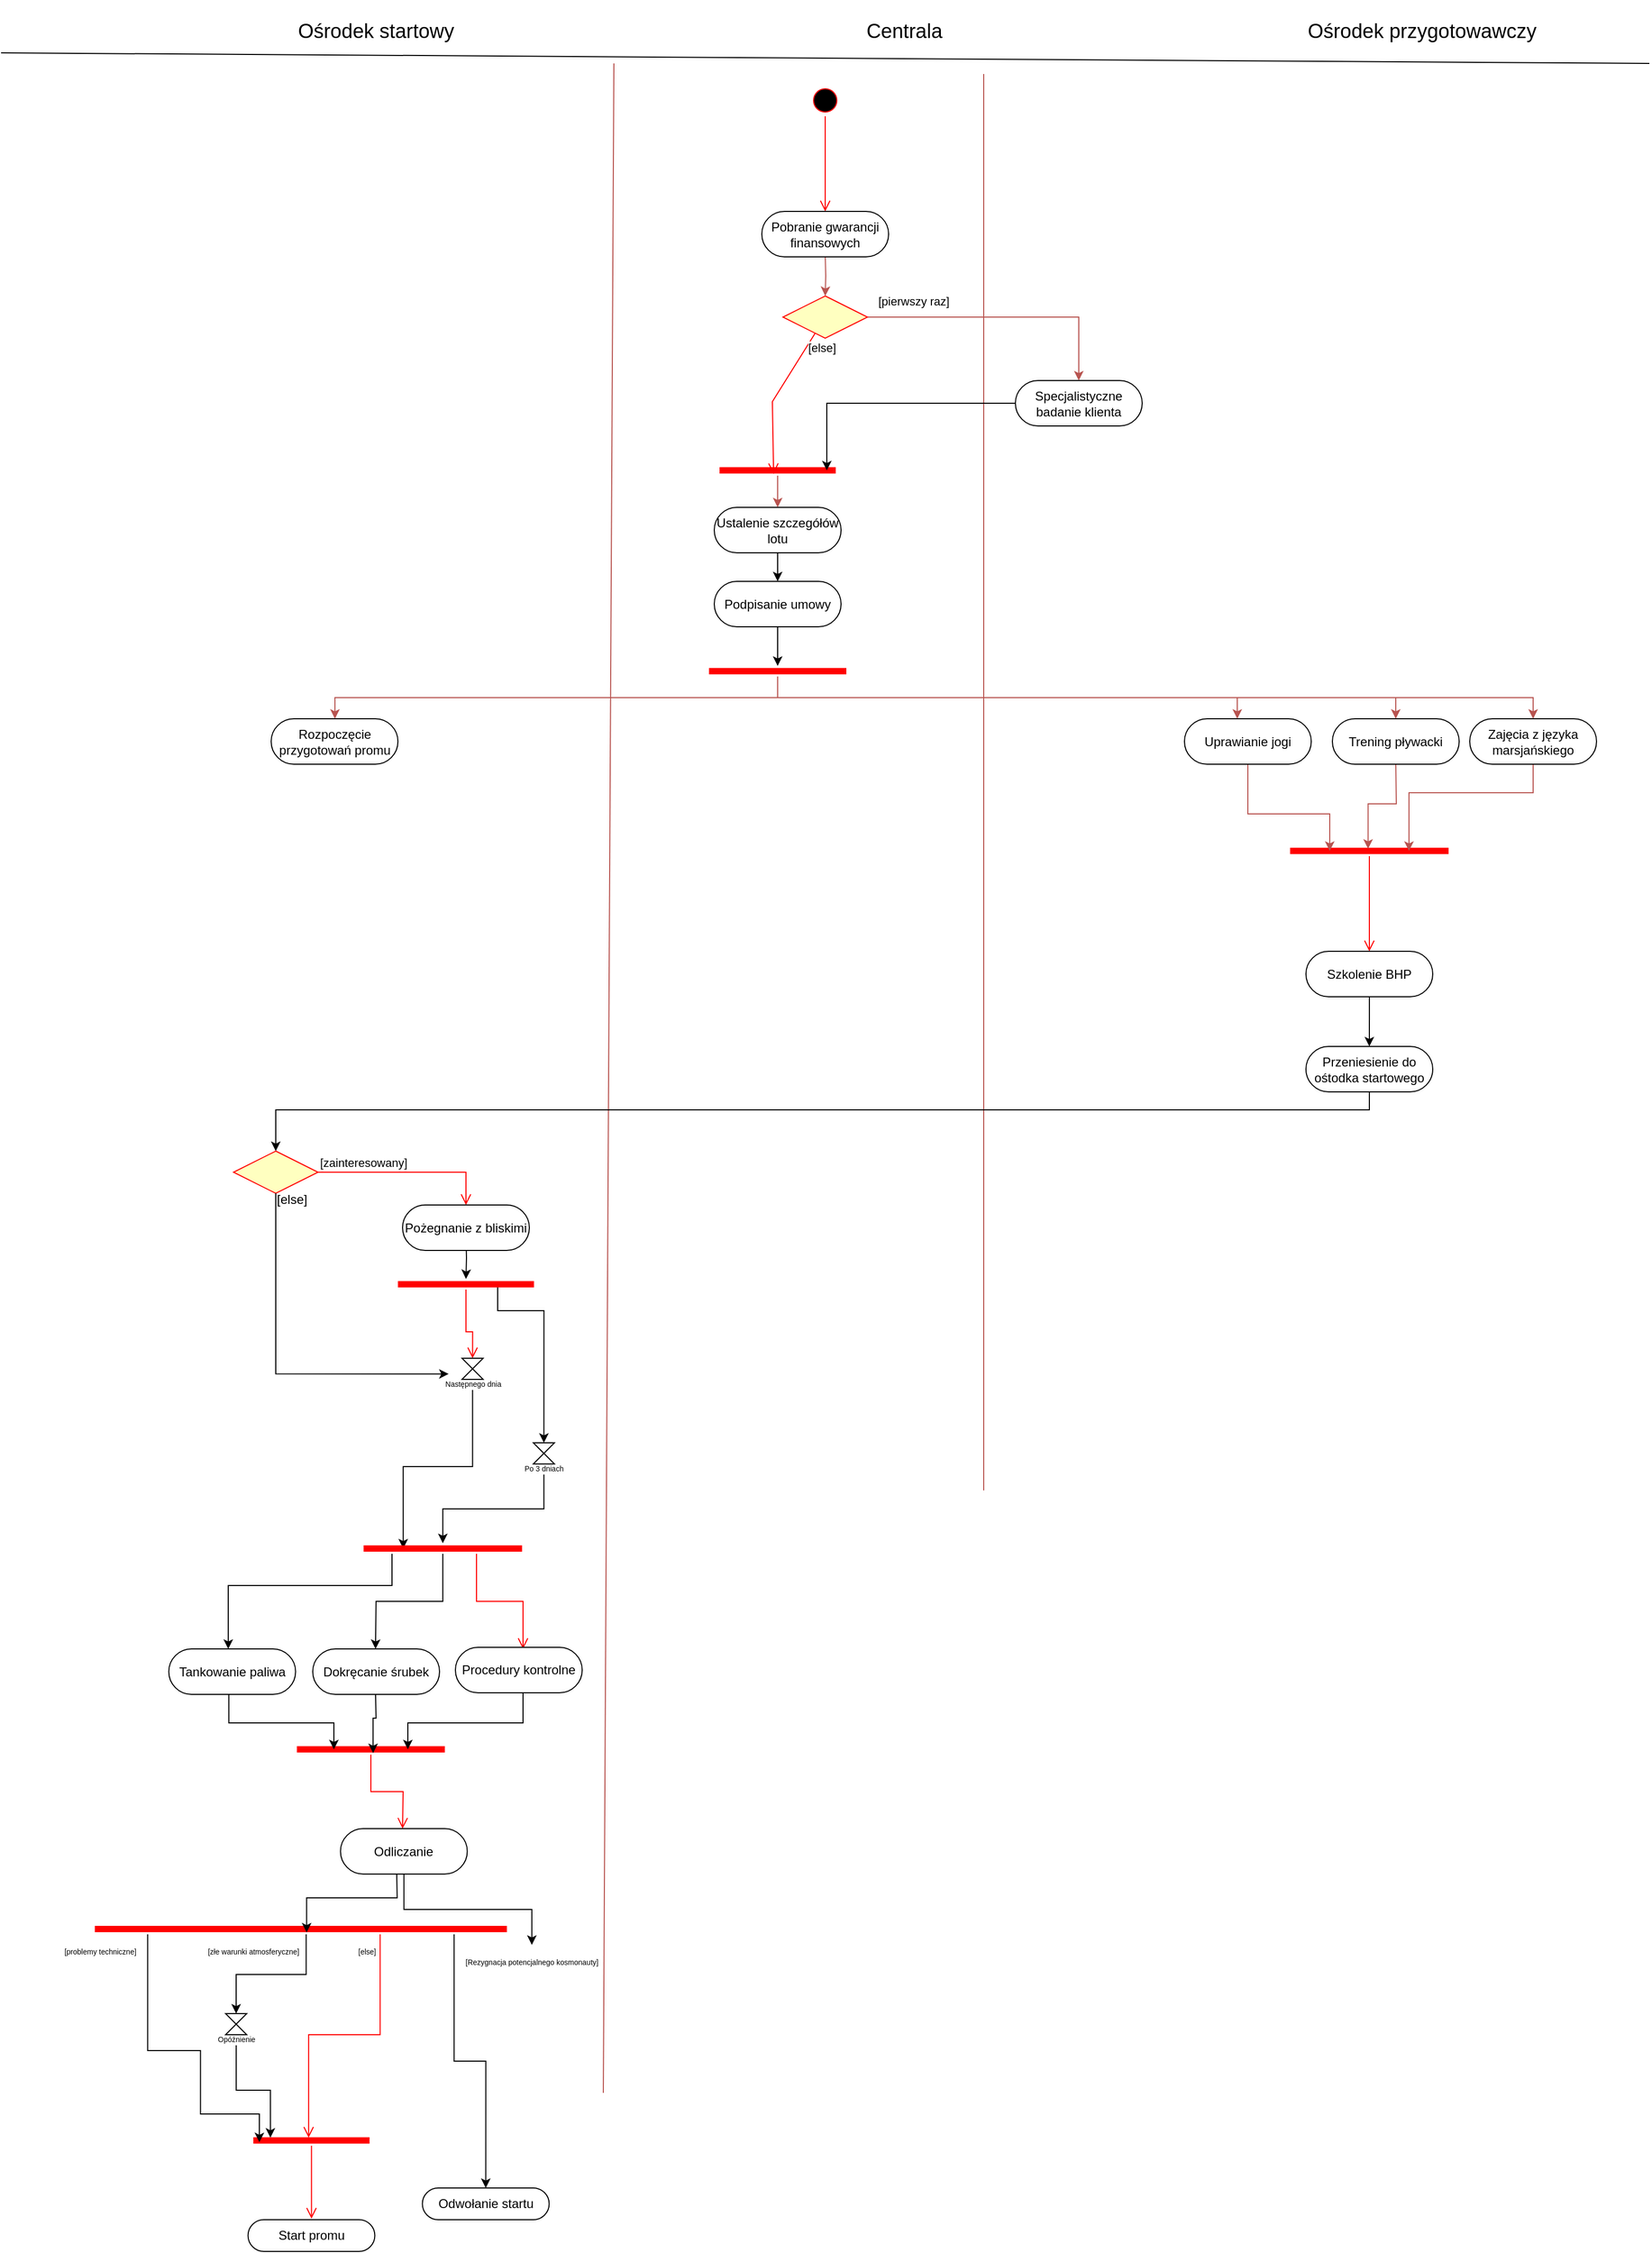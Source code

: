 <mxfile version="24.0.7" type="github">
  <diagram name="Strona-1" id="fh5TAvCRtC4qOcJ-2T7q">
    <mxGraphModel dx="2038" dy="1828" grid="1" gridSize="10" guides="1" tooltips="1" connect="1" arrows="1" fold="1" page="1" pageScale="1" pageWidth="827" pageHeight="1169" math="0" shadow="0">
      <root>
        <mxCell id="0" />
        <mxCell id="1" parent="0" />
        <mxCell id="5CeIky1JOv600O0GGPSP-2" value="" style="ellipse;html=1;shape=startState;fillColor=#000000;strokeColor=#ff0000;" parent="1" vertex="1">
          <mxGeometry x="315" y="60" width="30" height="30" as="geometry" />
        </mxCell>
        <mxCell id="5CeIky1JOv600O0GGPSP-3" value="" style="edgeStyle=orthogonalEdgeStyle;html=1;verticalAlign=bottom;endArrow=open;endSize=8;strokeColor=#ff0000;rounded=0;entryX=0.5;entryY=0;entryDx=0;entryDy=0;" parent="1" source="5CeIky1JOv600O0GGPSP-2" edge="1">
          <mxGeometry relative="1" as="geometry">
            <mxPoint x="330" y="180" as="targetPoint" />
            <Array as="points">
              <mxPoint x="330" y="140" />
              <mxPoint x="330" y="140" />
            </Array>
          </mxGeometry>
        </mxCell>
        <mxCell id="5CeIky1JOv600O0GGPSP-4" value="&lt;font style=&quot;font-size: 19px;&quot;&gt;Centrala&lt;/font&gt;" style="text;html=1;align=center;verticalAlign=middle;whiteSpace=wrap;rounded=0;" parent="1" vertex="1">
          <mxGeometry x="340" y="-20" width="130" height="60" as="geometry" />
        </mxCell>
        <mxCell id="5CeIky1JOv600O0GGPSP-5" value="" style="endArrow=none;html=1;rounded=0;" parent="1" edge="1">
          <mxGeometry width="50" height="50" relative="1" as="geometry">
            <mxPoint x="-450" y="30" as="sourcePoint" />
            <mxPoint x="1110" y="40" as="targetPoint" />
          </mxGeometry>
        </mxCell>
        <mxCell id="5CeIky1JOv600O0GGPSP-6" value="" style="endArrow=none;html=1;rounded=0;fillColor=#f8cecc;strokeColor=#b85450;" parent="1" edge="1">
          <mxGeometry width="50" height="50" relative="1" as="geometry">
            <mxPoint x="120" y="1960" as="sourcePoint" />
            <mxPoint x="130" y="40" as="targetPoint" />
          </mxGeometry>
        </mxCell>
        <mxCell id="5CeIky1JOv600O0GGPSP-7" value="" style="endArrow=none;html=1;rounded=0;fillColor=#f8cecc;strokeColor=#b85450;" parent="1" edge="1">
          <mxGeometry width="50" height="50" relative="1" as="geometry">
            <mxPoint x="480" y="1390" as="sourcePoint" />
            <mxPoint x="480" y="50" as="targetPoint" />
          </mxGeometry>
        </mxCell>
        <mxCell id="5CeIky1JOv600O0GGPSP-8" value="&lt;font style=&quot;font-size: 19px;&quot;&gt;Ośrodek przygotowawczy&lt;/font&gt;" style="text;html=1;align=center;verticalAlign=middle;whiteSpace=wrap;rounded=0;" parent="1" vertex="1">
          <mxGeometry x="780" y="-20" width="230" height="60" as="geometry" />
        </mxCell>
        <mxCell id="5CeIky1JOv600O0GGPSP-9" value="&lt;font style=&quot;font-size: 19px;&quot;&gt;Ośrodek startowy&lt;/font&gt;" style="text;html=1;align=center;verticalAlign=middle;whiteSpace=wrap;rounded=0;" parent="1" vertex="1">
          <mxGeometry x="-220" y="-20" width="250" height="60" as="geometry" />
        </mxCell>
        <mxCell id="HoDOH48BJP-W4IzTHwKc-85" style="edgeStyle=orthogonalEdgeStyle;rounded=0;orthogonalLoop=1;jettySize=auto;html=1;entryX=0.5;entryY=0;entryDx=0;entryDy=0;fillColor=#f8cecc;strokeColor=#b85450;" edge="1" parent="1" source="5CeIky1JOv600O0GGPSP-11" target="HoDOH48BJP-W4IzTHwKc-84">
          <mxGeometry relative="1" as="geometry" />
        </mxCell>
        <mxCell id="5CeIky1JOv600O0GGPSP-11" value="" style="rhombus;whiteSpace=wrap;html=1;fontColor=#000000;fillColor=#ffffc0;strokeColor=#ff0000;" parent="1" vertex="1">
          <mxGeometry x="290" y="260" width="80" height="40" as="geometry" />
        </mxCell>
        <mxCell id="5CeIky1JOv600O0GGPSP-12" value="[else]" style="html=1;align=left;verticalAlign=bottom;endArrow=open;endSize=8;strokeColor=#ff0000;rounded=0;entryX=0.465;entryY=0.852;entryDx=0;entryDy=0;entryPerimeter=0;" parent="1" source="5CeIky1JOv600O0GGPSP-11" target="5CeIky1JOv600O0GGPSP-20" edge="1">
          <mxGeometry x="-0.674" y="5" relative="1" as="geometry">
            <mxPoint x="300" y="370" as="targetPoint" />
            <Array as="points">
              <mxPoint x="280" y="360" />
            </Array>
            <mxPoint as="offset" />
          </mxGeometry>
        </mxCell>
        <mxCell id="5CeIky1JOv600O0GGPSP-16" style="edgeStyle=orthogonalEdgeStyle;rounded=0;orthogonalLoop=1;jettySize=auto;html=1;entryX=0.5;entryY=0;entryDx=0;entryDy=0;fillColor=#f8cecc;strokeColor=#b85450;" parent="1" target="5CeIky1JOv600O0GGPSP-11" edge="1">
          <mxGeometry relative="1" as="geometry">
            <mxPoint x="330" y="220" as="sourcePoint" />
          </mxGeometry>
        </mxCell>
        <mxCell id="5CeIky1JOv600O0GGPSP-21" style="edgeStyle=orthogonalEdgeStyle;rounded=0;orthogonalLoop=1;jettySize=auto;html=1;entryX=0.5;entryY=0;entryDx=0;entryDy=0;fillColor=#f8cecc;strokeColor=#b85450;" parent="1" source="5CeIky1JOv600O0GGPSP-20" target="HoDOH48BJP-W4IzTHwKc-83" edge="1">
          <mxGeometry relative="1" as="geometry">
            <mxPoint x="285" y="490" as="targetPoint" />
          </mxGeometry>
        </mxCell>
        <mxCell id="5CeIky1JOv600O0GGPSP-20" value="" style="shape=line;html=1;strokeWidth=6;strokeColor=#ff0000;" parent="1" vertex="1">
          <mxGeometry x="230" y="420" width="110" height="10" as="geometry" />
        </mxCell>
        <mxCell id="5CeIky1JOv600O0GGPSP-48" style="edgeStyle=orthogonalEdgeStyle;rounded=0;orthogonalLoop=1;jettySize=auto;html=1;entryX=0.5;entryY=0;entryDx=0;entryDy=0;fillColor=#f8cecc;strokeColor=#b85450;" parent="1" source="5CeIky1JOv600O0GGPSP-26" edge="1">
          <mxGeometry relative="1" as="geometry">
            <Array as="points">
              <mxPoint x="285" y="640" />
              <mxPoint x="720" y="640" />
            </Array>
            <mxPoint x="720" y="660" as="targetPoint" />
          </mxGeometry>
        </mxCell>
        <mxCell id="5CeIky1JOv600O0GGPSP-49" style="edgeStyle=orthogonalEdgeStyle;rounded=0;orthogonalLoop=1;jettySize=auto;html=1;entryX=0.5;entryY=0;entryDx=0;entryDy=0;fillColor=#f8cecc;strokeColor=#b85450;" parent="1" source="5CeIky1JOv600O0GGPSP-26" edge="1">
          <mxGeometry relative="1" as="geometry">
            <Array as="points">
              <mxPoint x="285" y="640" />
              <mxPoint x="870" y="640" />
            </Array>
            <mxPoint x="870" y="660" as="targetPoint" />
          </mxGeometry>
        </mxCell>
        <mxCell id="5CeIky1JOv600O0GGPSP-50" style="edgeStyle=orthogonalEdgeStyle;rounded=0;orthogonalLoop=1;jettySize=auto;html=1;entryX=0.5;entryY=0;entryDx=0;entryDy=0;fillColor=#f8cecc;strokeColor=#b85450;" parent="1" source="5CeIky1JOv600O0GGPSP-26" edge="1">
          <mxGeometry relative="1" as="geometry">
            <Array as="points">
              <mxPoint x="285" y="640" />
              <mxPoint x="1000" y="640" />
            </Array>
            <mxPoint x="1000" y="660" as="targetPoint" />
          </mxGeometry>
        </mxCell>
        <mxCell id="HoDOH48BJP-W4IzTHwKc-93" style="edgeStyle=orthogonalEdgeStyle;rounded=0;orthogonalLoop=1;jettySize=auto;html=1;fillColor=#f8cecc;strokeColor=#b85450;" edge="1" parent="1" source="5CeIky1JOv600O0GGPSP-26">
          <mxGeometry relative="1" as="geometry">
            <mxPoint x="-134" y="660" as="targetPoint" />
            <Array as="points">
              <mxPoint x="285" y="640" />
              <mxPoint x="-134" y="640" />
            </Array>
          </mxGeometry>
        </mxCell>
        <mxCell id="5CeIky1JOv600O0GGPSP-26" value="" style="shape=line;html=1;strokeWidth=6;strokeColor=#ff0000;" parent="1" vertex="1">
          <mxGeometry x="220" y="610" width="130" height="10" as="geometry" />
        </mxCell>
        <mxCell id="5CeIky1JOv600O0GGPSP-47" style="edgeStyle=orthogonalEdgeStyle;rounded=0;orthogonalLoop=1;jettySize=auto;html=1;entryX=0.5;entryY=0;entryDx=0;entryDy=0;" parent="1" edge="1">
          <mxGeometry relative="1" as="geometry">
            <mxPoint x="845.034" y="920" as="sourcePoint" />
            <mxPoint x="845" y="970" as="targetPoint" />
          </mxGeometry>
        </mxCell>
        <mxCell id="5CeIky1JOv600O0GGPSP-41" value="" style="shape=line;html=1;strokeWidth=6;strokeColor=#ff0000;" parent="1" vertex="1">
          <mxGeometry x="770" y="780" width="150" height="10" as="geometry" />
        </mxCell>
        <mxCell id="5CeIky1JOv600O0GGPSP-42" value="" style="edgeStyle=orthogonalEdgeStyle;html=1;verticalAlign=bottom;endArrow=open;endSize=8;strokeColor=#ff0000;rounded=0;entryX=0.5;entryY=0;entryDx=0;entryDy=0;" parent="1" source="5CeIky1JOv600O0GGPSP-41" edge="1">
          <mxGeometry relative="1" as="geometry">
            <mxPoint x="845" y="880" as="targetPoint" />
          </mxGeometry>
        </mxCell>
        <mxCell id="5CeIky1JOv600O0GGPSP-43" style="edgeStyle=orthogonalEdgeStyle;rounded=0;orthogonalLoop=1;jettySize=auto;html=1;entryX=0.25;entryY=0.5;entryDx=0;entryDy=0;entryPerimeter=0;fillColor=#f8cecc;strokeColor=#b85450;" parent="1" target="5CeIky1JOv600O0GGPSP-41" edge="1">
          <mxGeometry relative="1" as="geometry">
            <mxPoint x="720" y="700" as="sourcePoint" />
            <Array as="points">
              <mxPoint x="730" y="700" />
              <mxPoint x="730" y="750" />
              <mxPoint x="808" y="750" />
            </Array>
          </mxGeometry>
        </mxCell>
        <mxCell id="5CeIky1JOv600O0GGPSP-44" style="edgeStyle=orthogonalEdgeStyle;rounded=0;orthogonalLoop=1;jettySize=auto;html=1;entryX=0.492;entryY=0.3;entryDx=0;entryDy=0;entryPerimeter=0;fillColor=#f8cecc;strokeColor=#b85450;" parent="1" target="5CeIky1JOv600O0GGPSP-41" edge="1">
          <mxGeometry relative="1" as="geometry">
            <mxPoint x="870" y="700" as="sourcePoint" />
          </mxGeometry>
        </mxCell>
        <mxCell id="5CeIky1JOv600O0GGPSP-45" style="edgeStyle=orthogonalEdgeStyle;rounded=0;orthogonalLoop=1;jettySize=auto;html=1;entryX=0.75;entryY=0.5;entryDx=0;entryDy=0;entryPerimeter=0;fillColor=#f8cecc;strokeColor=#b85450;" parent="1" target="5CeIky1JOv600O0GGPSP-41" edge="1">
          <mxGeometry relative="1" as="geometry">
            <Array as="points">
              <mxPoint x="1000" y="730" />
              <mxPoint x="882" y="730" />
            </Array>
            <mxPoint x="1000" y="700" as="sourcePoint" />
          </mxGeometry>
        </mxCell>
        <mxCell id="5CeIky1JOv600O0GGPSP-55" style="edgeStyle=orthogonalEdgeStyle;rounded=0;orthogonalLoop=1;jettySize=auto;html=1;entryX=0.5;entryY=0;entryDx=0;entryDy=0;" parent="1" target="5CeIky1JOv600O0GGPSP-51" edge="1">
          <mxGeometry relative="1" as="geometry">
            <Array as="points">
              <mxPoint x="845" y="1030" />
              <mxPoint x="-190" y="1030" />
            </Array>
            <mxPoint x="845.034" y="1010" as="sourcePoint" />
          </mxGeometry>
        </mxCell>
        <mxCell id="5CeIky1JOv600O0GGPSP-51" value="" style="rhombus;whiteSpace=wrap;html=1;fontColor=#000000;fillColor=#ffffc0;strokeColor=#ff0000;" parent="1" vertex="1">
          <mxGeometry x="-230" y="1069" width="80" height="40" as="geometry" />
        </mxCell>
        <mxCell id="5CeIky1JOv600O0GGPSP-52" value="[zainteresowany]" style="edgeStyle=orthogonalEdgeStyle;html=1;align=left;verticalAlign=bottom;endArrow=open;endSize=8;strokeColor=#ff0000;rounded=0;entryX=0.5;entryY=0;entryDx=0;entryDy=0;" parent="1" source="5CeIky1JOv600O0GGPSP-51" target="HoDOH48BJP-W4IzTHwKc-76" edge="1">
          <mxGeometry x="-1" relative="1" as="geometry">
            <mxPoint x="-10" y="1109" as="targetPoint" />
            <mxPoint as="offset" />
          </mxGeometry>
        </mxCell>
        <mxCell id="HoDOH48BJP-W4IzTHwKc-18" style="edgeStyle=orthogonalEdgeStyle;rounded=0;orthogonalLoop=1;jettySize=auto;html=1;" edge="1" parent="1" target="HoDOH48BJP-W4IzTHwKc-16">
          <mxGeometry relative="1" as="geometry">
            <mxPoint x="-10" y="1149" as="sourcePoint" />
          </mxGeometry>
        </mxCell>
        <mxCell id="HoDOH48BJP-W4IzTHwKc-4" value="" style="triangle;whiteSpace=wrap;html=1;rotation=90;" vertex="1" parent="1">
          <mxGeometry x="58.75" y="1340" width="10" height="20" as="geometry" />
        </mxCell>
        <mxCell id="HoDOH48BJP-W4IzTHwKc-5" value="" style="triangle;whiteSpace=wrap;html=1;rotation=-90;" vertex="1" parent="1">
          <mxGeometry x="58.75" y="1350" width="10" height="20" as="geometry" />
        </mxCell>
        <mxCell id="HoDOH48BJP-W4IzTHwKc-39" value="" style="edgeStyle=orthogonalEdgeStyle;rounded=0;orthogonalLoop=1;jettySize=auto;html=1;" edge="1" parent="1" source="HoDOH48BJP-W4IzTHwKc-6" target="HoDOH48BJP-W4IzTHwKc-33">
          <mxGeometry relative="1" as="geometry" />
        </mxCell>
        <mxCell id="HoDOH48BJP-W4IzTHwKc-6" value="&lt;font style=&quot;font-size: 7px;&quot;&gt;Po 3 dniach&lt;/font&gt;" style="text;html=1;align=center;verticalAlign=middle;whiteSpace=wrap;rounded=0;" vertex="1" parent="1">
          <mxGeometry x="30" y="1360" width="67.5" height="15" as="geometry" />
        </mxCell>
        <mxCell id="HoDOH48BJP-W4IzTHwKc-38" style="edgeStyle=orthogonalEdgeStyle;rounded=0;orthogonalLoop=1;jettySize=auto;html=1;entryX=0;entryY=0.5;entryDx=0;entryDy=0;exitX=0.75;exitY=0.5;exitDx=0;exitDy=0;exitPerimeter=0;" edge="1" parent="1" source="HoDOH48BJP-W4IzTHwKc-16" target="HoDOH48BJP-W4IzTHwKc-4">
          <mxGeometry relative="1" as="geometry">
            <Array as="points">
              <mxPoint x="20" y="1195" />
              <mxPoint x="20" y="1220" />
              <mxPoint x="64" y="1220" />
            </Array>
          </mxGeometry>
        </mxCell>
        <mxCell id="HoDOH48BJP-W4IzTHwKc-16" value="" style="shape=line;html=1;strokeWidth=6;strokeColor=#ff0000;" vertex="1" parent="1">
          <mxGeometry x="-74.37" y="1190" width="128.75" height="10" as="geometry" />
        </mxCell>
        <mxCell id="HoDOH48BJP-W4IzTHwKc-17" value="" style="edgeStyle=orthogonalEdgeStyle;html=1;verticalAlign=bottom;endArrow=open;endSize=8;strokeColor=#ff0000;rounded=0;entryX=0;entryY=0.5;entryDx=0;entryDy=0;" edge="1" source="HoDOH48BJP-W4IzTHwKc-16" parent="1" target="HoDOH48BJP-W4IzTHwKc-22">
          <mxGeometry relative="1" as="geometry">
            <mxPoint y="1240" as="targetPoint" />
            <Array as="points">
              <mxPoint x="-10" y="1240" />
              <mxPoint x="-4" y="1240" />
            </Array>
          </mxGeometry>
        </mxCell>
        <mxCell id="HoDOH48BJP-W4IzTHwKc-19" style="edgeStyle=orthogonalEdgeStyle;rounded=0;orthogonalLoop=1;jettySize=auto;html=1;entryX=0.165;entryY=-0.011;entryDx=0;entryDy=0;entryPerimeter=0;" edge="1" parent="1" source="5CeIky1JOv600O0GGPSP-51" target="HoDOH48BJP-W4IzTHwKc-24">
          <mxGeometry relative="1" as="geometry">
            <mxPoint x="-189.64" y="1195.67" as="targetPoint" />
            <Array as="points">
              <mxPoint x="-190" y="1280" />
            </Array>
          </mxGeometry>
        </mxCell>
        <mxCell id="HoDOH48BJP-W4IzTHwKc-20" value="[else]" style="text;html=1;align=center;verticalAlign=middle;resizable=0;points=[];autosize=1;strokeColor=none;fillColor=none;" vertex="1" parent="1">
          <mxGeometry x="-200" y="1100" width="50" height="30" as="geometry" />
        </mxCell>
        <mxCell id="HoDOH48BJP-W4IzTHwKc-22" value="" style="triangle;whiteSpace=wrap;html=1;rotation=90;" vertex="1" parent="1">
          <mxGeometry x="-8.75" y="1260" width="10" height="20" as="geometry" />
        </mxCell>
        <mxCell id="HoDOH48BJP-W4IzTHwKc-23" value="" style="triangle;whiteSpace=wrap;html=1;rotation=-90;" vertex="1" parent="1">
          <mxGeometry x="-8.75" y="1270" width="10" height="20" as="geometry" />
        </mxCell>
        <mxCell id="HoDOH48BJP-W4IzTHwKc-32" style="edgeStyle=orthogonalEdgeStyle;rounded=0;orthogonalLoop=1;jettySize=auto;html=1;entryX=0.25;entryY=0.5;entryDx=0;entryDy=0;entryPerimeter=0;" edge="1" parent="1" source="HoDOH48BJP-W4IzTHwKc-24" target="HoDOH48BJP-W4IzTHwKc-33">
          <mxGeometry relative="1" as="geometry">
            <mxPoint x="50" y="1470" as="targetPoint" />
          </mxGeometry>
        </mxCell>
        <mxCell id="HoDOH48BJP-W4IzTHwKc-24" value="&lt;font style=&quot;font-size: 7px;&quot;&gt;Następnego dnia&lt;/font&gt;" style="text;html=1;align=center;verticalAlign=middle;whiteSpace=wrap;rounded=0;" vertex="1" parent="1">
          <mxGeometry x="-37.5" y="1280" width="67.5" height="15" as="geometry" />
        </mxCell>
        <mxCell id="HoDOH48BJP-W4IzTHwKc-35" style="edgeStyle=orthogonalEdgeStyle;rounded=0;orthogonalLoop=1;jettySize=auto;html=1;" edge="1" parent="1" source="HoDOH48BJP-W4IzTHwKc-33">
          <mxGeometry relative="1" as="geometry">
            <mxPoint x="-95.586" y="1540" as="targetPoint" />
          </mxGeometry>
        </mxCell>
        <mxCell id="HoDOH48BJP-W4IzTHwKc-36" style="edgeStyle=orthogonalEdgeStyle;rounded=0;orthogonalLoop=1;jettySize=auto;html=1;" edge="1" parent="1" source="HoDOH48BJP-W4IzTHwKc-33">
          <mxGeometry relative="1" as="geometry">
            <mxPoint x="-234.966" y="1540" as="targetPoint" />
            <Array as="points">
              <mxPoint x="-80" y="1480" />
              <mxPoint x="-235" y="1480" />
            </Array>
          </mxGeometry>
        </mxCell>
        <mxCell id="HoDOH48BJP-W4IzTHwKc-33" value="" style="shape=line;html=1;strokeWidth=6;strokeColor=#ff0000;" vertex="1" parent="1">
          <mxGeometry x="-106.87" y="1440" width="150" height="10" as="geometry" />
        </mxCell>
        <mxCell id="HoDOH48BJP-W4IzTHwKc-34" value="" style="edgeStyle=orthogonalEdgeStyle;html=1;verticalAlign=bottom;endArrow=open;endSize=8;strokeColor=#ff0000;rounded=0;" edge="1" source="HoDOH48BJP-W4IzTHwKc-33" parent="1">
          <mxGeometry relative="1" as="geometry">
            <mxPoint x="44.0" y="1540" as="targetPoint" />
            <Array as="points">
              <mxPoint y="1495" />
              <mxPoint x="44" y="1495" />
            </Array>
          </mxGeometry>
        </mxCell>
        <mxCell id="HoDOH48BJP-W4IzTHwKc-40" value="" style="shape=line;html=1;strokeWidth=6;strokeColor=#ff0000;" vertex="1" parent="1">
          <mxGeometry x="-170" y="1630" width="140" height="10" as="geometry" />
        </mxCell>
        <mxCell id="HoDOH48BJP-W4IzTHwKc-41" value="" style="edgeStyle=orthogonalEdgeStyle;html=1;verticalAlign=bottom;endArrow=open;endSize=8;strokeColor=#ff0000;rounded=0;" edge="1" source="HoDOH48BJP-W4IzTHwKc-40" parent="1">
          <mxGeometry relative="1" as="geometry">
            <mxPoint x="-70" y="1710" as="targetPoint" />
          </mxGeometry>
        </mxCell>
        <mxCell id="HoDOH48BJP-W4IzTHwKc-42" style="edgeStyle=orthogonalEdgeStyle;rounded=0;orthogonalLoop=1;jettySize=auto;html=1;entryX=0.515;entryY=0.857;entryDx=0;entryDy=0;entryPerimeter=0;" edge="1" parent="1" target="HoDOH48BJP-W4IzTHwKc-40">
          <mxGeometry relative="1" as="geometry">
            <mxPoint x="-95.586" y="1580" as="sourcePoint" />
          </mxGeometry>
        </mxCell>
        <mxCell id="HoDOH48BJP-W4IzTHwKc-43" style="edgeStyle=orthogonalEdgeStyle;rounded=0;orthogonalLoop=1;jettySize=auto;html=1;entryX=0.75;entryY=0.5;entryDx=0;entryDy=0;entryPerimeter=0;" edge="1" parent="1" source="HoDOH48BJP-W4IzTHwKc-72" target="HoDOH48BJP-W4IzTHwKc-40">
          <mxGeometry relative="1" as="geometry">
            <mxPoint x="44.414" y="1580" as="sourcePoint" />
            <Array as="points">
              <mxPoint x="44" y="1610" />
              <mxPoint x="-65" y="1610" />
            </Array>
          </mxGeometry>
        </mxCell>
        <mxCell id="HoDOH48BJP-W4IzTHwKc-44" style="edgeStyle=orthogonalEdgeStyle;rounded=0;orthogonalLoop=1;jettySize=auto;html=1;entryX=0.25;entryY=0.5;entryDx=0;entryDy=0;entryPerimeter=0;" edge="1" parent="1" target="HoDOH48BJP-W4IzTHwKc-40">
          <mxGeometry relative="1" as="geometry">
            <mxPoint x="-234.414" y="1580" as="sourcePoint" />
            <Array as="points">
              <mxPoint x="-234" y="1610" />
              <mxPoint x="-135" y="1610" />
            </Array>
          </mxGeometry>
        </mxCell>
        <mxCell id="HoDOH48BJP-W4IzTHwKc-57" style="edgeStyle=orthogonalEdgeStyle;rounded=0;orthogonalLoop=1;jettySize=auto;html=1;entryX=0;entryY=0.5;entryDx=0;entryDy=0;" edge="1" parent="1" source="HoDOH48BJP-W4IzTHwKc-45" target="HoDOH48BJP-W4IzTHwKc-54">
          <mxGeometry relative="1" as="geometry">
            <Array as="points">
              <mxPoint x="-161.25" y="1848" />
              <mxPoint x="-227.25" y="1848" />
            </Array>
          </mxGeometry>
        </mxCell>
        <mxCell id="HoDOH48BJP-W4IzTHwKc-66" style="edgeStyle=orthogonalEdgeStyle;rounded=0;orthogonalLoop=1;jettySize=auto;html=1;entryX=0.5;entryY=0;entryDx=0;entryDy=0;" edge="1" parent="1" source="HoDOH48BJP-W4IzTHwKc-45">
          <mxGeometry relative="1" as="geometry">
            <mxPoint x="8.75" y="2050" as="targetPoint" />
            <Array as="points">
              <mxPoint x="-21.25" y="1930" />
              <mxPoint x="8.75" y="1930" />
            </Array>
          </mxGeometry>
        </mxCell>
        <mxCell id="HoDOH48BJP-W4IzTHwKc-45" value="" style="shape=line;html=1;strokeWidth=6;strokeColor=#ff0000;" vertex="1" parent="1">
          <mxGeometry x="-361.25" y="1800" width="390" height="10" as="geometry" />
        </mxCell>
        <mxCell id="HoDOH48BJP-W4IzTHwKc-46" value="" style="edgeStyle=orthogonalEdgeStyle;html=1;verticalAlign=bottom;endArrow=open;endSize=8;strokeColor=#ff0000;rounded=0;entryX=0.476;entryY=0.238;entryDx=0;entryDy=0;entryPerimeter=0;" edge="1" source="HoDOH48BJP-W4IzTHwKc-45" parent="1" target="HoDOH48BJP-W4IzTHwKc-59">
          <mxGeometry relative="1" as="geometry">
            <mxPoint x="-151.25" y="1980" as="targetPoint" />
            <Array as="points">
              <mxPoint x="-91.25" y="1905" />
              <mxPoint x="-159.25" y="1905" />
            </Array>
          </mxGeometry>
        </mxCell>
        <mxCell id="HoDOH48BJP-W4IzTHwKc-47" style="edgeStyle=orthogonalEdgeStyle;rounded=0;orthogonalLoop=1;jettySize=auto;html=1;entryX=0.514;entryY=0.829;entryDx=0;entryDy=0;entryPerimeter=0;" edge="1" parent="1" target="HoDOH48BJP-W4IzTHwKc-45">
          <mxGeometry relative="1" as="geometry">
            <mxPoint x="-75.586" y="1750" as="sourcePoint" />
          </mxGeometry>
        </mxCell>
        <mxCell id="HoDOH48BJP-W4IzTHwKc-54" value="" style="triangle;whiteSpace=wrap;html=1;rotation=90;" vertex="1" parent="1">
          <mxGeometry x="-232.5" y="1880" width="10" height="20" as="geometry" />
        </mxCell>
        <mxCell id="HoDOH48BJP-W4IzTHwKc-55" value="" style="triangle;whiteSpace=wrap;html=1;rotation=-90;" vertex="1" parent="1">
          <mxGeometry x="-232.5" y="1890" width="10" height="20" as="geometry" />
        </mxCell>
        <mxCell id="HoDOH48BJP-W4IzTHwKc-58" style="edgeStyle=orthogonalEdgeStyle;rounded=0;orthogonalLoop=1;jettySize=auto;html=1;entryX=0.147;entryY=0.238;entryDx=0;entryDy=0;entryPerimeter=0;" edge="1" parent="1" source="HoDOH48BJP-W4IzTHwKc-56" target="HoDOH48BJP-W4IzTHwKc-59">
          <mxGeometry relative="1" as="geometry">
            <mxPoint x="-211.25" y="1950" as="targetPoint" />
          </mxGeometry>
        </mxCell>
        <mxCell id="HoDOH48BJP-W4IzTHwKc-56" value="&lt;font style=&quot;font-size: 7px;&quot;&gt;Opóźnienie&lt;/font&gt;" style="text;html=1;align=center;verticalAlign=middle;whiteSpace=wrap;rounded=0;" vertex="1" parent="1">
          <mxGeometry x="-261.25" y="1900" width="67.5" height="15" as="geometry" />
        </mxCell>
        <mxCell id="HoDOH48BJP-W4IzTHwKc-59" value="" style="shape=line;html=1;strokeWidth=6;strokeColor=#ff0000;" vertex="1" parent="1">
          <mxGeometry x="-211.25" y="2000" width="110" height="10" as="geometry" />
        </mxCell>
        <mxCell id="HoDOH48BJP-W4IzTHwKc-60" value="" style="edgeStyle=orthogonalEdgeStyle;html=1;verticalAlign=bottom;endArrow=open;endSize=8;strokeColor=#ff0000;rounded=0;" edge="1" source="HoDOH48BJP-W4IzTHwKc-59" parent="1">
          <mxGeometry relative="1" as="geometry">
            <mxPoint x="-156.19" y="2079.0" as="targetPoint" />
            <Array as="points">
              <mxPoint x="-156.25" y="2060" />
              <mxPoint x="-156.25" y="2060" />
            </Array>
          </mxGeometry>
        </mxCell>
        <mxCell id="HoDOH48BJP-W4IzTHwKc-61" value="&lt;font style=&quot;font-size: 7px;&quot;&gt;[złe warunki atmosferyczne]&lt;/font&gt;" style="text;html=1;align=center;verticalAlign=middle;whiteSpace=wrap;rounded=0;" vertex="1" parent="1">
          <mxGeometry x="-275.62" y="1810" width="130" height="30" as="geometry" />
        </mxCell>
        <mxCell id="HoDOH48BJP-W4IzTHwKc-62" style="edgeStyle=orthogonalEdgeStyle;rounded=0;orthogonalLoop=1;jettySize=auto;html=1;entryX=0.052;entryY=0.667;entryDx=0;entryDy=0;entryPerimeter=0;" edge="1" parent="1" source="HoDOH48BJP-W4IzTHwKc-45" target="HoDOH48BJP-W4IzTHwKc-59">
          <mxGeometry relative="1" as="geometry">
            <Array as="points">
              <mxPoint x="-311.25" y="1920" />
              <mxPoint x="-261.25" y="1920" />
              <mxPoint x="-261.25" y="1980" />
              <mxPoint x="-205.25" y="1980" />
            </Array>
          </mxGeometry>
        </mxCell>
        <mxCell id="HoDOH48BJP-W4IzTHwKc-63" value="&lt;font style=&quot;font-size: 7px;&quot;&gt;[problemy techniczne]&lt;/font&gt;" style="text;html=1;align=center;verticalAlign=middle;whiteSpace=wrap;rounded=0;" vertex="1" parent="1">
          <mxGeometry x="-421.25" y="1810" width="130" height="30" as="geometry" />
        </mxCell>
        <mxCell id="HoDOH48BJP-W4IzTHwKc-64" value="&lt;font style=&quot;font-size: 7px;&quot;&gt;[else]&lt;/font&gt;" style="text;html=1;align=center;verticalAlign=middle;whiteSpace=wrap;rounded=0;" vertex="1" parent="1">
          <mxGeometry x="-121.56" y="1810" width="36.87" height="30" as="geometry" />
        </mxCell>
        <mxCell id="HoDOH48BJP-W4IzTHwKc-67" value="&lt;font style=&quot;font-size: 7px;&quot;&gt;[Rezygnacja potencjalnego kosmonauty]&lt;/font&gt;" style="text;html=1;align=center;verticalAlign=middle;whiteSpace=wrap;rounded=0;" vertex="1" parent="1">
          <mxGeometry x="-20" y="1820" width="144.68" height="30" as="geometry" />
        </mxCell>
        <mxCell id="HoDOH48BJP-W4IzTHwKc-68" value="Start promu" style="rounded=1;whiteSpace=wrap;html=1;arcSize=50;" vertex="1" parent="1">
          <mxGeometry x="-216.25" y="2080" width="120" height="30" as="geometry" />
        </mxCell>
        <mxCell id="HoDOH48BJP-W4IzTHwKc-69" value="Odwołanie startu" style="rounded=1;whiteSpace=wrap;html=1;arcSize=50;" vertex="1" parent="1">
          <mxGeometry x="-51.25" y="2050" width="120" height="30" as="geometry" />
        </mxCell>
        <mxCell id="HoDOH48BJP-W4IzTHwKc-71" value="" style="edgeStyle=orthogonalEdgeStyle;rounded=0;orthogonalLoop=1;jettySize=auto;html=1;" edge="1" parent="1" source="HoDOH48BJP-W4IzTHwKc-70" target="HoDOH48BJP-W4IzTHwKc-67">
          <mxGeometry relative="1" as="geometry" />
        </mxCell>
        <mxCell id="HoDOH48BJP-W4IzTHwKc-70" value="Odliczanie" style="rounded=1;whiteSpace=wrap;html=1;arcSize=50;" vertex="1" parent="1">
          <mxGeometry x="-128.75" y="1710" width="120" height="43" as="geometry" />
        </mxCell>
        <mxCell id="HoDOH48BJP-W4IzTHwKc-73" value="" style="edgeStyle=orthogonalEdgeStyle;rounded=0;orthogonalLoop=1;jettySize=auto;html=1;entryX=0.75;entryY=0.5;entryDx=0;entryDy=0;entryPerimeter=0;" edge="1" parent="1" target="HoDOH48BJP-W4IzTHwKc-72">
          <mxGeometry relative="1" as="geometry">
            <mxPoint x="44.414" y="1580" as="sourcePoint" />
            <mxPoint x="-65" y="1635" as="targetPoint" />
            <Array as="points" />
          </mxGeometry>
        </mxCell>
        <mxCell id="HoDOH48BJP-W4IzTHwKc-72" value="Procedury kontrolne" style="rounded=1;whiteSpace=wrap;html=1;arcSize=50;" vertex="1" parent="1">
          <mxGeometry x="-20" y="1538.5" width="120" height="43" as="geometry" />
        </mxCell>
        <mxCell id="HoDOH48BJP-W4IzTHwKc-74" value="Dokręcanie śrubek" style="rounded=1;whiteSpace=wrap;html=1;arcSize=50;" vertex="1" parent="1">
          <mxGeometry x="-155" y="1540" width="120" height="43" as="geometry" />
        </mxCell>
        <mxCell id="HoDOH48BJP-W4IzTHwKc-75" value="Tankowanie paliwa" style="rounded=1;whiteSpace=wrap;html=1;arcSize=50;" vertex="1" parent="1">
          <mxGeometry x="-291.25" y="1540" width="120" height="43" as="geometry" />
        </mxCell>
        <mxCell id="HoDOH48BJP-W4IzTHwKc-76" value="Pożegnanie z bliskimi" style="rounded=1;whiteSpace=wrap;html=1;arcSize=50;" vertex="1" parent="1">
          <mxGeometry x="-70.0" y="1120" width="120" height="43" as="geometry" />
        </mxCell>
        <mxCell id="HoDOH48BJP-W4IzTHwKc-77" value="Przeniesienie do ośtodka startowego" style="rounded=1;whiteSpace=wrap;html=1;arcSize=50;" vertex="1" parent="1">
          <mxGeometry x="785" y="970" width="120" height="43" as="geometry" />
        </mxCell>
        <mxCell id="HoDOH48BJP-W4IzTHwKc-78" value="Szkolenie BHP" style="rounded=1;whiteSpace=wrap;html=1;arcSize=50;" vertex="1" parent="1">
          <mxGeometry x="785" y="880" width="120" height="43" as="geometry" />
        </mxCell>
        <mxCell id="HoDOH48BJP-W4IzTHwKc-79" value="Zajęcia z języka marsjańskiego" style="rounded=1;whiteSpace=wrap;html=1;arcSize=50;" vertex="1" parent="1">
          <mxGeometry x="940" y="660" width="120" height="43" as="geometry" />
        </mxCell>
        <mxCell id="HoDOH48BJP-W4IzTHwKc-81" value="Trening pływacki" style="rounded=1;whiteSpace=wrap;html=1;arcSize=50;" vertex="1" parent="1">
          <mxGeometry x="810" y="660" width="120" height="43" as="geometry" />
        </mxCell>
        <mxCell id="HoDOH48BJP-W4IzTHwKc-82" value="Uprawianie jogi" style="rounded=1;whiteSpace=wrap;html=1;arcSize=50;" vertex="1" parent="1">
          <mxGeometry x="670" y="660" width="120" height="43" as="geometry" />
        </mxCell>
        <mxCell id="HoDOH48BJP-W4IzTHwKc-91" style="edgeStyle=orthogonalEdgeStyle;rounded=0;orthogonalLoop=1;jettySize=auto;html=1;" edge="1" parent="1" source="HoDOH48BJP-W4IzTHwKc-83" target="HoDOH48BJP-W4IzTHwKc-90">
          <mxGeometry relative="1" as="geometry" />
        </mxCell>
        <mxCell id="HoDOH48BJP-W4IzTHwKc-83" value="Ustalenie szczegółów lotu" style="rounded=1;whiteSpace=wrap;html=1;arcSize=50;" vertex="1" parent="1">
          <mxGeometry x="225" y="460" width="120" height="43" as="geometry" />
        </mxCell>
        <mxCell id="HoDOH48BJP-W4IzTHwKc-84" value="Specjalistyczne badanie klienta" style="rounded=1;whiteSpace=wrap;html=1;arcSize=50;" vertex="1" parent="1">
          <mxGeometry x="510" y="340" width="120" height="43" as="geometry" />
        </mxCell>
        <mxCell id="HoDOH48BJP-W4IzTHwKc-86" value="&lt;span style=&quot;font-size: 11px; text-align: left; text-wrap: nowrap; background-color: rgb(255, 255, 255);&quot;&gt;[pierwszy raz]&lt;/span&gt;" style="text;html=1;align=center;verticalAlign=middle;whiteSpace=wrap;rounded=0;" vertex="1" parent="1">
          <mxGeometry x="384" y="250" width="60" height="30" as="geometry" />
        </mxCell>
        <mxCell id="HoDOH48BJP-W4IzTHwKc-87" style="edgeStyle=orthogonalEdgeStyle;rounded=0;orthogonalLoop=1;jettySize=auto;html=1;entryX=0.923;entryY=0.504;entryDx=0;entryDy=0;entryPerimeter=0;" edge="1" parent="1" source="HoDOH48BJP-W4IzTHwKc-84" target="5CeIky1JOv600O0GGPSP-20">
          <mxGeometry relative="1" as="geometry" />
        </mxCell>
        <mxCell id="HoDOH48BJP-W4IzTHwKc-89" value="Pobranie gwarancji finansowych" style="rounded=1;whiteSpace=wrap;html=1;arcSize=50;" vertex="1" parent="1">
          <mxGeometry x="270" y="180" width="120" height="43" as="geometry" />
        </mxCell>
        <mxCell id="HoDOH48BJP-W4IzTHwKc-92" style="edgeStyle=orthogonalEdgeStyle;rounded=0;orthogonalLoop=1;jettySize=auto;html=1;" edge="1" parent="1" source="HoDOH48BJP-W4IzTHwKc-90" target="5CeIky1JOv600O0GGPSP-26">
          <mxGeometry relative="1" as="geometry" />
        </mxCell>
        <mxCell id="HoDOH48BJP-W4IzTHwKc-90" value="Podpisanie umowy" style="rounded=1;whiteSpace=wrap;html=1;arcSize=50;" vertex="1" parent="1">
          <mxGeometry x="225" y="530" width="120" height="43" as="geometry" />
        </mxCell>
        <mxCell id="HoDOH48BJP-W4IzTHwKc-94" value="Rozpoczęcie przygotowań promu" style="rounded=1;whiteSpace=wrap;html=1;arcSize=50;" vertex="1" parent="1">
          <mxGeometry x="-194.37" y="660" width="120" height="43" as="geometry" />
        </mxCell>
      </root>
    </mxGraphModel>
  </diagram>
</mxfile>
